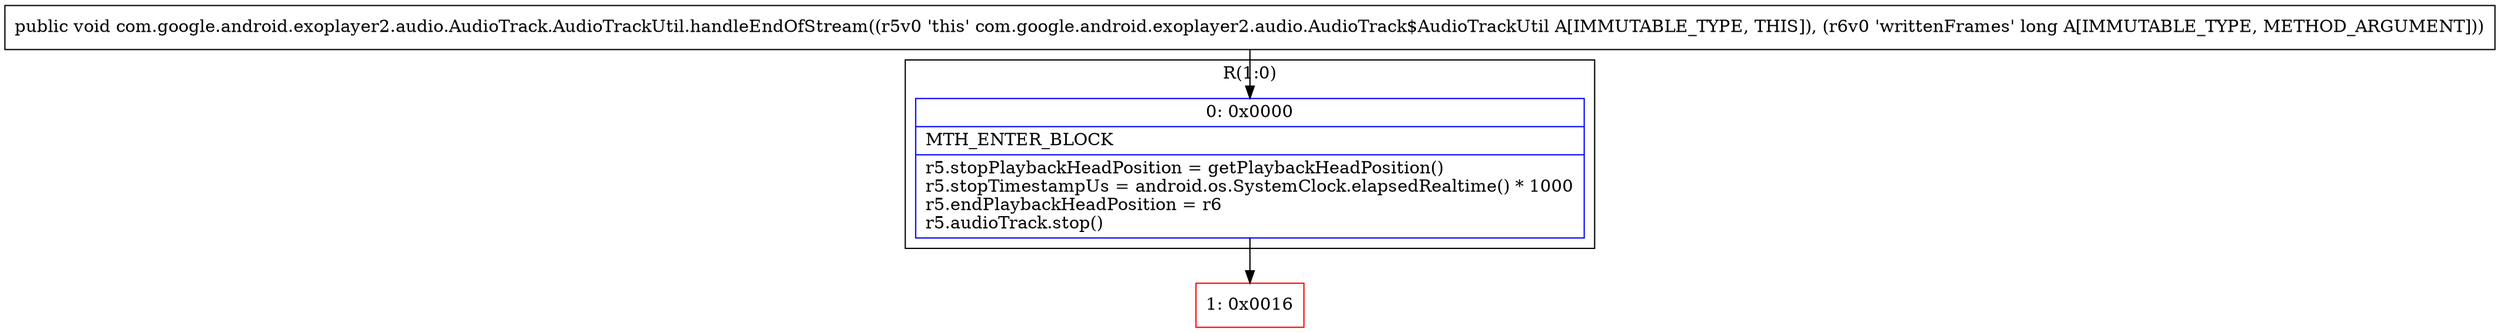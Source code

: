 digraph "CFG forcom.google.android.exoplayer2.audio.AudioTrack.AudioTrackUtil.handleEndOfStream(J)V" {
subgraph cluster_Region_160076060 {
label = "R(1:0)";
node [shape=record,color=blue];
Node_0 [shape=record,label="{0\:\ 0x0000|MTH_ENTER_BLOCK\l|r5.stopPlaybackHeadPosition = getPlaybackHeadPosition()\lr5.stopTimestampUs = android.os.SystemClock.elapsedRealtime() * 1000\lr5.endPlaybackHeadPosition = r6\lr5.audioTrack.stop()\l}"];
}
Node_1 [shape=record,color=red,label="{1\:\ 0x0016}"];
MethodNode[shape=record,label="{public void com.google.android.exoplayer2.audio.AudioTrack.AudioTrackUtil.handleEndOfStream((r5v0 'this' com.google.android.exoplayer2.audio.AudioTrack$AudioTrackUtil A[IMMUTABLE_TYPE, THIS]), (r6v0 'writtenFrames' long A[IMMUTABLE_TYPE, METHOD_ARGUMENT])) }"];
MethodNode -> Node_0;
Node_0 -> Node_1;
}


